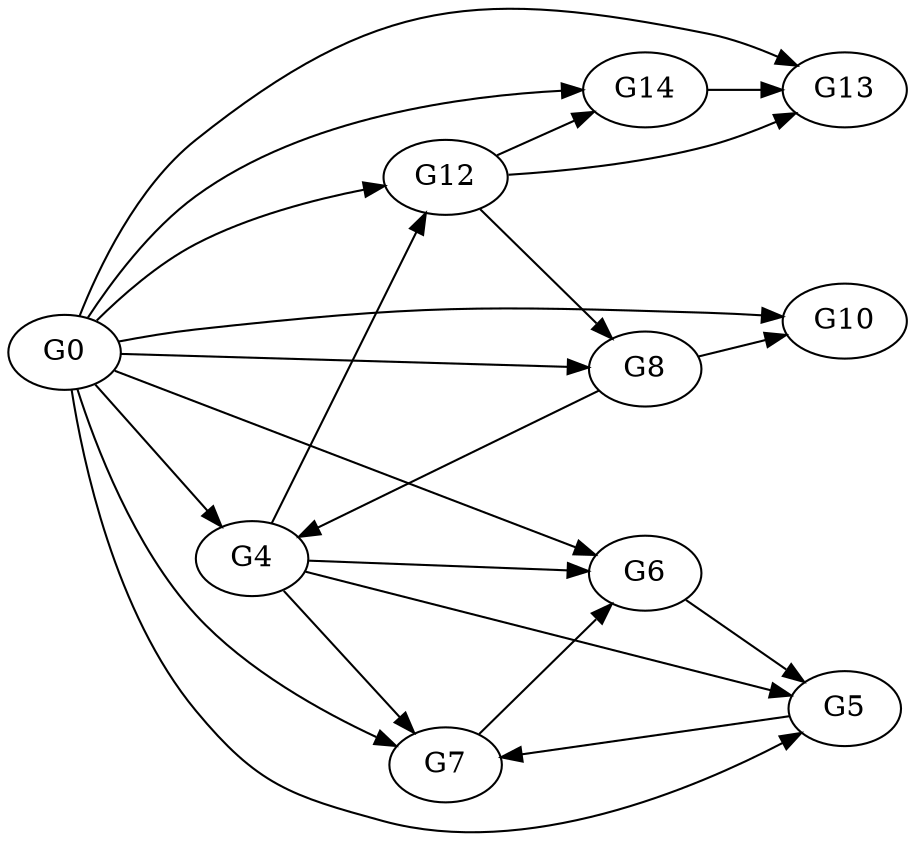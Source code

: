 digraph "Example_1" {
	rankdir=LR;
	"G4";
	"G14";
	"G13";
	"G12";
	"G0";
	"G10";
	"G8";
	"G7";
	"G6";
	"G5";
	"G0" -> "G14";
	"G4" -> "G7";
	"G5" -> "G7";
	"G6" -> "G5";
	"G0" -> "G8";
	"G0" -> "G10";
	"G4" -> "G5";
	"G4" -> "G6";
	"G0" -> "G4";
	"G0" -> "G5";
	"G0" -> "G6";
	"G0" -> "G7";
	"G4" -> "G12";
	"G8" -> "G4";
	"G7" -> "G6";
	"G12" -> "G8";
	"G8" -> "G10";
	"G12" -> "G13";
	"G12" -> "G14";
	"G14" -> "G13";
	"G0" -> "G12";
	"G0" -> "G13";
}